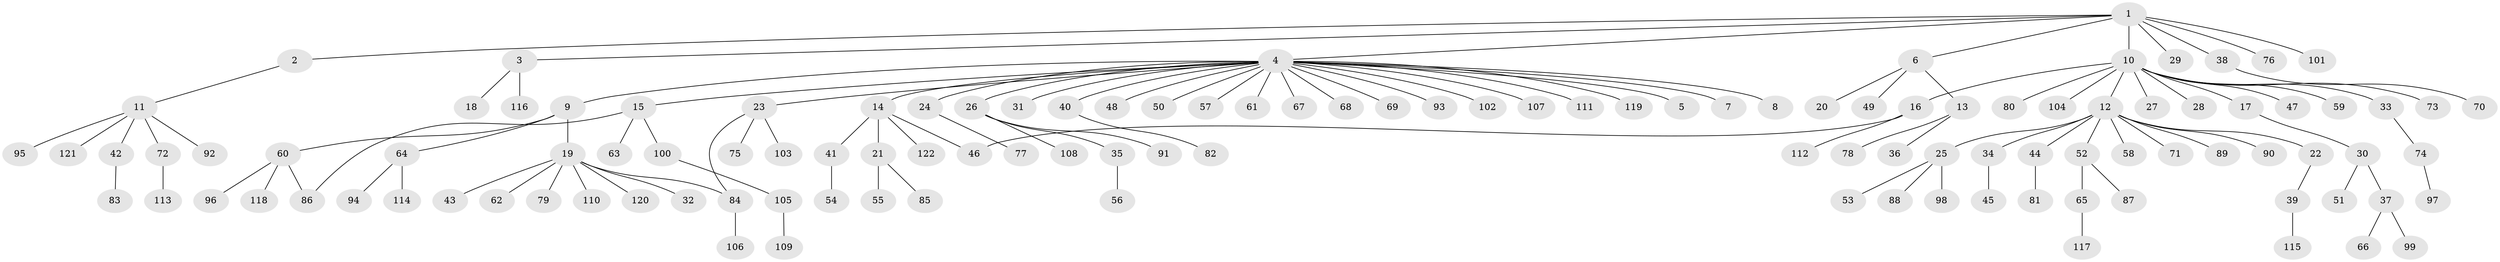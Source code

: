 // coarse degree distribution, {1: 0.821917808219178, 15: 0.0136986301369863, 2: 0.0958904109589041, 32: 0.0136986301369863, 13: 0.0136986301369863, 5: 0.0136986301369863, 3: 0.0136986301369863, 4: 0.0136986301369863}
// Generated by graph-tools (version 1.1) at 2025/50/03/04/25 21:50:20]
// undirected, 122 vertices, 124 edges
graph export_dot {
graph [start="1"]
  node [color=gray90,style=filled];
  1;
  2;
  3;
  4;
  5;
  6;
  7;
  8;
  9;
  10;
  11;
  12;
  13;
  14;
  15;
  16;
  17;
  18;
  19;
  20;
  21;
  22;
  23;
  24;
  25;
  26;
  27;
  28;
  29;
  30;
  31;
  32;
  33;
  34;
  35;
  36;
  37;
  38;
  39;
  40;
  41;
  42;
  43;
  44;
  45;
  46;
  47;
  48;
  49;
  50;
  51;
  52;
  53;
  54;
  55;
  56;
  57;
  58;
  59;
  60;
  61;
  62;
  63;
  64;
  65;
  66;
  67;
  68;
  69;
  70;
  71;
  72;
  73;
  74;
  75;
  76;
  77;
  78;
  79;
  80;
  81;
  82;
  83;
  84;
  85;
  86;
  87;
  88;
  89;
  90;
  91;
  92;
  93;
  94;
  95;
  96;
  97;
  98;
  99;
  100;
  101;
  102;
  103;
  104;
  105;
  106;
  107;
  108;
  109;
  110;
  111;
  112;
  113;
  114;
  115;
  116;
  117;
  118;
  119;
  120;
  121;
  122;
  1 -- 2;
  1 -- 3;
  1 -- 4;
  1 -- 6;
  1 -- 10;
  1 -- 29;
  1 -- 38;
  1 -- 76;
  1 -- 101;
  2 -- 11;
  3 -- 18;
  3 -- 116;
  4 -- 5;
  4 -- 7;
  4 -- 8;
  4 -- 9;
  4 -- 14;
  4 -- 15;
  4 -- 23;
  4 -- 24;
  4 -- 26;
  4 -- 31;
  4 -- 40;
  4 -- 48;
  4 -- 50;
  4 -- 57;
  4 -- 61;
  4 -- 67;
  4 -- 68;
  4 -- 69;
  4 -- 93;
  4 -- 102;
  4 -- 107;
  4 -- 111;
  4 -- 119;
  6 -- 13;
  6 -- 20;
  6 -- 49;
  9 -- 19;
  9 -- 60;
  9 -- 64;
  10 -- 12;
  10 -- 16;
  10 -- 17;
  10 -- 27;
  10 -- 28;
  10 -- 33;
  10 -- 47;
  10 -- 59;
  10 -- 73;
  10 -- 80;
  10 -- 104;
  11 -- 42;
  11 -- 72;
  11 -- 92;
  11 -- 95;
  11 -- 121;
  12 -- 22;
  12 -- 25;
  12 -- 34;
  12 -- 44;
  12 -- 52;
  12 -- 58;
  12 -- 71;
  12 -- 89;
  12 -- 90;
  13 -- 36;
  13 -- 78;
  14 -- 21;
  14 -- 41;
  14 -- 46;
  14 -- 122;
  15 -- 63;
  15 -- 86;
  15 -- 100;
  16 -- 46;
  16 -- 112;
  17 -- 30;
  19 -- 32;
  19 -- 43;
  19 -- 62;
  19 -- 79;
  19 -- 84;
  19 -- 110;
  19 -- 120;
  21 -- 55;
  21 -- 85;
  22 -- 39;
  23 -- 75;
  23 -- 84;
  23 -- 103;
  24 -- 77;
  25 -- 53;
  25 -- 88;
  25 -- 98;
  26 -- 35;
  26 -- 91;
  26 -- 108;
  30 -- 37;
  30 -- 51;
  33 -- 74;
  34 -- 45;
  35 -- 56;
  37 -- 66;
  37 -- 99;
  38 -- 70;
  39 -- 115;
  40 -- 82;
  41 -- 54;
  42 -- 83;
  44 -- 81;
  52 -- 65;
  52 -- 87;
  60 -- 86;
  60 -- 96;
  60 -- 118;
  64 -- 94;
  64 -- 114;
  65 -- 117;
  72 -- 113;
  74 -- 97;
  84 -- 106;
  100 -- 105;
  105 -- 109;
}
